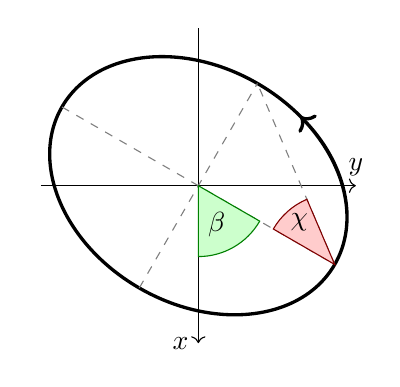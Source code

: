 \begin{tikzpicture}[osy/.style={color=gray,dashed}]
    \draw[->] (-2,0) -- (2,0) node[anchor=south] {$y$};
    \draw[->] (0,2) -- (0,-2) node[anchor=east] {$x$};
    \draw[rotate=330,->,very thick] (2,0) arc [start angle=0, end angle=430, x radius=2cm, y radius=1.5cm];

    \draw[osy] (-30:-2cm) -- (-30:2cm);
    \draw[osy] (60:-1.5cm) -- (60:1.5cm);

    \draw[osy] (-30:2cm) -- (60:1.5cm);

    \filldraw[fill=green!20,draw=green!50!black] (0,0) -- (0,-0.9cm) arc[start angle=270, end angle=330, radius=0.9cm] -- cycle;
    \path (295:0.55cm) node {$\beta$};

    \filldraw[fill=red!20,draw=red!50!black] (330:2cm) -- (330:1.1cm) arc[start angle=150, end angle=113.13, radius=0.9cm] -- cycle;
    \path (330:2cm) ++(130:0.7cm) node {$\chi$};


\end{tikzpicture}
